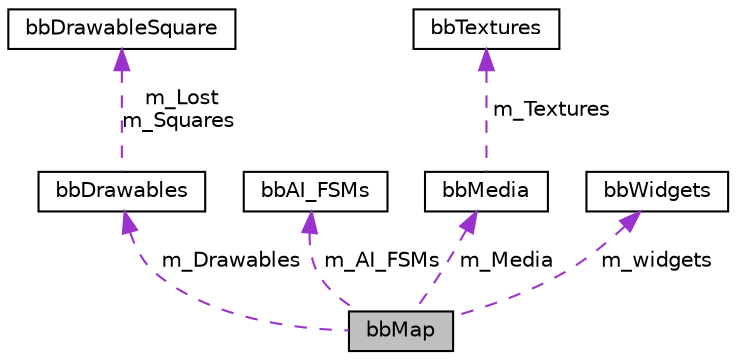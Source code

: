 digraph "bbMap"
{
 // LATEX_PDF_SIZE
  edge [fontname="Helvetica",fontsize="10",labelfontname="Helvetica",labelfontsize="10"];
  node [fontname="Helvetica",fontsize="10",shape=record];
  Node1 [label="bbMap",height=0.2,width=0.4,color="black", fillcolor="grey75", style="filled", fontcolor="black",tooltip="bbMap stores all the game data pertaining to one map in the game. There should be enough data provide..."];
  Node2 -> Node1 [dir="back",color="darkorchid3",fontsize="10",style="dashed",label=" m_Drawables" ,fontname="Helvetica"];
  Node2 [label="bbDrawables",height=0.2,width=0.4,color="black", fillcolor="white", style="filled",URL="$structbbDrawables.html",tooltip="bbDrawables contains drawables from all squares of the maps' ground surface"];
  Node3 -> Node2 [dir="back",color="darkorchid3",fontsize="10",style="dashed",label=" m_Lost\nm_Squares" ,fontname="Helvetica"];
  Node3 [label="bbDrawableSquare",height=0.2,width=0.4,color="black", fillcolor="white", style="filled",URL="$structbbDrawableSquare.html",tooltip="bbDrawableSquare contains drawables from one square of the maps' ground surface"];
  Node4 -> Node1 [dir="back",color="darkorchid3",fontsize="10",style="dashed",label=" m_AI_FSMs" ,fontname="Helvetica"];
  Node4 [label="bbAI_FSMs",height=0.2,width=0.4,color="black", fillcolor="white", style="filled",URL="$structbbAI__FSMs.html",tooltip="bbAI_FSMs is a container for objects of type bbAI_FSM"];
  Node5 -> Node1 [dir="back",color="darkorchid3",fontsize="10",style="dashed",label=" m_Media" ,fontname="Helvetica"];
  Node5 [label="bbMedia",height=0.2,width=0.4,color="black", fillcolor="white", style="filled",URL="$structbbMedia.html",tooltip="bbMedia stores all of the graphics, etc needed to display everything drawn to the screen,..."];
  Node6 -> Node5 [dir="back",color="darkorchid3",fontsize="10",style="dashed",label=" m_Textures" ,fontname="Helvetica"];
  Node6 [label="bbTextures",height=0.2,width=0.4,color="black", fillcolor="white", style="filled",URL="$structbbTextures.html",tooltip="sfTexture is define in SFML as raw pixel data bbTextures is a container for sfTextures"];
  Node7 -> Node1 [dir="back",color="darkorchid3",fontsize="10",style="dashed",label=" m_widgets" ,fontname="Helvetica"];
  Node7 [label="bbWidgets",height=0.2,width=0.4,color="black", fillcolor="white", style="filled",URL="$structbbWidgets.html",tooltip="bbWidgets is a container for objects of type bbWisget"];
}
